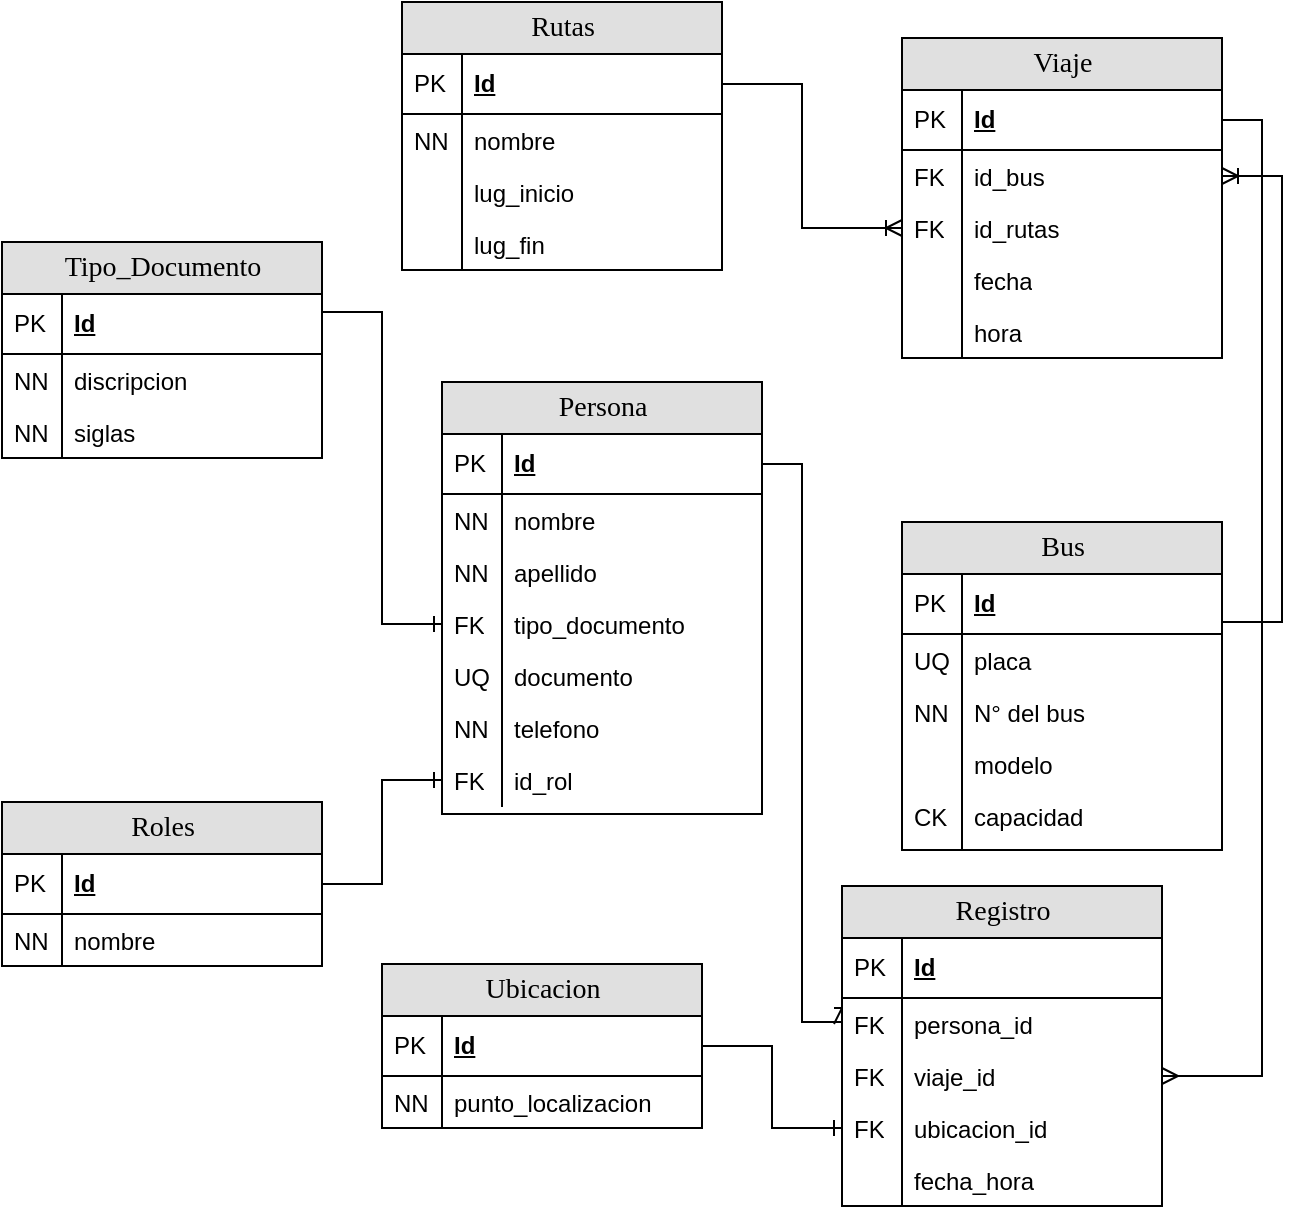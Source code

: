 <mxfile version="20.5.3" type="github">
  <diagram name="Page-1" id="e56a1550-8fbb-45ad-956c-1786394a9013">
    <mxGraphModel dx="1422" dy="1612" grid="1" gridSize="10" guides="1" tooltips="1" connect="1" arrows="1" fold="1" page="1" pageScale="1" pageWidth="1100" pageHeight="850" background="none" math="0" shadow="0">
      <root>
        <mxCell id="0" />
        <mxCell id="1" parent="0" />
        <mxCell id="2e49270ec7c68f3f-8" value="Viaje" style="swimlane;html=1;fontStyle=0;childLayout=stackLayout;horizontal=1;startSize=26;fillColor=#e0e0e0;horizontalStack=0;resizeParent=1;resizeLast=0;collapsible=1;marginBottom=0;swimlaneFillColor=#ffffff;align=center;rounded=0;shadow=0;comic=0;labelBackgroundColor=none;strokeWidth=1;fontFamily=Verdana;fontSize=14;swimlaneLine=1;" parent="1" vertex="1">
          <mxGeometry x="450" y="-182" width="160" height="160" as="geometry" />
        </mxCell>
        <mxCell id="2e49270ec7c68f3f-9" value="Id" style="shape=partialRectangle;top=0;left=0;right=0;bottom=1;html=1;align=left;verticalAlign=middle;fillColor=none;spacingLeft=34;spacingRight=4;whiteSpace=wrap;overflow=hidden;rotatable=0;points=[[0,0.5],[1,0.5]];portConstraint=eastwest;dropTarget=0;fontStyle=5;" parent="2e49270ec7c68f3f-8" vertex="1">
          <mxGeometry y="26" width="160" height="30" as="geometry" />
        </mxCell>
        <mxCell id="2e49270ec7c68f3f-10" value="PK" style="shape=partialRectangle;top=0;left=0;bottom=0;html=1;fillColor=none;align=left;verticalAlign=middle;spacingLeft=4;spacingRight=4;whiteSpace=wrap;overflow=hidden;rotatable=0;points=[];portConstraint=eastwest;part=1;" parent="2e49270ec7c68f3f-9" vertex="1" connectable="0">
          <mxGeometry width="30" height="30" as="geometry" />
        </mxCell>
        <mxCell id="2e49270ec7c68f3f-13" value="id_bus" style="shape=partialRectangle;top=0;left=0;right=0;bottom=0;html=1;align=left;verticalAlign=top;fillColor=none;spacingLeft=34;spacingRight=4;whiteSpace=wrap;overflow=hidden;rotatable=0;points=[[0,0.5],[1,0.5]];portConstraint=eastwest;dropTarget=0;" parent="2e49270ec7c68f3f-8" vertex="1">
          <mxGeometry y="56" width="160" height="26" as="geometry" />
        </mxCell>
        <mxCell id="2e49270ec7c68f3f-14" value="FK" style="shape=partialRectangle;top=0;left=0;bottom=0;html=1;fillColor=none;align=left;verticalAlign=top;spacingLeft=4;spacingRight=4;whiteSpace=wrap;overflow=hidden;rotatable=0;points=[];portConstraint=eastwest;part=1;" parent="2e49270ec7c68f3f-13" vertex="1" connectable="0">
          <mxGeometry width="30" height="26" as="geometry" />
        </mxCell>
        <mxCell id="2e49270ec7c68f3f-15" value="id_rutas" style="shape=partialRectangle;top=0;left=0;right=0;bottom=0;html=1;align=left;verticalAlign=top;fillColor=none;spacingLeft=34;spacingRight=4;whiteSpace=wrap;overflow=hidden;rotatable=0;points=[[0,0.5],[1,0.5]];portConstraint=eastwest;dropTarget=0;" parent="2e49270ec7c68f3f-8" vertex="1">
          <mxGeometry y="82" width="160" height="26" as="geometry" />
        </mxCell>
        <mxCell id="2e49270ec7c68f3f-16" value="FK" style="shape=partialRectangle;top=0;left=0;bottom=0;html=1;fillColor=none;align=left;verticalAlign=top;spacingLeft=4;spacingRight=4;whiteSpace=wrap;overflow=hidden;rotatable=0;points=[];portConstraint=eastwest;part=1;" parent="2e49270ec7c68f3f-15" vertex="1" connectable="0">
          <mxGeometry width="30" height="26" as="geometry" />
        </mxCell>
        <mxCell id="BcYfV_nLDdi7AigZJPTZ-18" value="fecha&lt;span style=&quot;color: rgba(0, 0, 0, 0); font-family: monospace; font-size: 0px;&quot;&gt;%3CmxGraphModel%3E%3Croot%3E%3CmxCell%20id%3D%220%22%2F%3E%3CmxCell%20id%3D%221%22%20parent%3D%220%22%2F%3E%3CmxCell%20id%3D%222%22%20value%3D%22id_rutas%22%20style%3D%22shape%3DpartialRectangle%3Btop%3D0%3Bleft%3D0%3Bright%3D0%3Bbottom%3D0%3Bhtml%3D1%3Balign%3Dleft%3BverticalAlign%3Dtop%3BfillColor%3Dnone%3BspacingLeft%3D34%3BspacingRight%3D4%3BwhiteSpace%3Dwrap%3Boverflow%3Dhidden%3Brotatable%3D0%3Bpoints%3D%5B%5B0%2C0.5%5D%2C%5B1%2C0.5%5D%5D%3BportConstraint%3Deastwest%3BdropTarget%3D0%3B%22%20vertex%3D%221%22%20parent%3D%221%22%3E%3CmxGeometry%20x%3D%22500%22%20y%3D%22220%22%20width%3D%22160%22%20height%3D%2226%22%20as%3D%22geometry%22%2F%3E%3C%2FmxCell%3E%3CmxCell%20id%3D%223%22%20value%3D%22FK%22%20style%3D%22shape%3DpartialRectangle%3Btop%3D0%3Bleft%3D0%3Bbottom%3D0%3Bhtml%3D1%3BfillColor%3Dnone%3Balign%3Dleft%3BverticalAlign%3Dtop%3BspacingLeft%3D4%3BspacingRight%3D4%3BwhiteSpace%3Dwrap%3Boverflow%3Dhidden%3Brotatable%3D0%3Bpoints%3D%5B%5D%3BportConstraint%3Deastwest%3Bpart%3D1%3B%22%20vertex%3D%221%22%20connectable%3D%220%22%20parent%3D%222%22%3E%3CmxGeometry%20width%3D%2230%22%20height%3D%2226%22%20as%3D%22geometry%22%2F%3E%3C%2FmxCell%3E%3C%2Froot%3E%3C%2FmxGraphModel%3E&lt;/span&gt;&lt;span style=&quot;color: rgba(0, 0, 0, 0); font-family: monospace; font-size: 0px;&quot;&gt;%3CmxGraphModel%3E%3Croot%3E%3CmxCell%20id%3D%220%22%2F%3E%3CmxCell%20id%3D%221%22%20parent%3D%220%22%2F%3E%3CmxCell%20id%3D%222%22%20value%3D%22id_rutas%22%20style%3D%22shape%3DpartialRectangle%3Btop%3D0%3Bleft%3D0%3Bright%3D0%3Bbottom%3D0%3Bhtml%3D1%3Balign%3Dleft%3BverticalAlign%3Dtop%3BfillColor%3Dnone%3BspacingLeft%3D34%3BspacingRight%3D4%3BwhiteSpace%3Dwrap%3Boverflow%3Dhidden%3Brotatable%3D0%3Bpoints%3D%5B%5B0%2C0.5%5D%2C%5B1%2C0.5%5D%5D%3BportConstraint%3Deastwest%3BdropTarget%3D0%3B%22%20vertex%3D%221%22%20parent%3D%221%22%3E%3CmxGeometry%20x%3D%22500%22%20y%3D%22220%22%20width%3D%22160%22%20height%3D%2226%22%20as%3D%22geometry%22%2F%3E%3C%2FmxCell%3E%3CmxCell%20id%3D%223%22%20value%3D%22FK%22%20style%3D%22shape%3DpartialRectangle%3Btop%3D0%3Bleft%3D0%3Bbottom%3D0%3Bhtml%3D1%3BfillColor%3Dnone%3Balign%3Dleft%3BverticalAlign%3Dtop%3BspacingLeft%3D4%3BspacingRight%3D4%3BwhiteSpace%3Dwrap%3Boverflow%3Dhidden%3Brotatable%3D0%3Bpoints%3D%5B%5D%3BportConstraint%3Deastwest%3Bpart%3D1%3B%22%20vertex%3D%221%22%20connectable%3D%220%22%20parent%3D%222%22%3E%3CmxGeometry%20width%3D%2230%22%20height%3D%2226%22%20as%3D%22geometry%22%2F%3E%3C%2FmxCell%3E%3C%2Froot%3E%3C%2FmxGraphModel%3E&lt;/span&gt;&lt;span style=&quot;color: rgba(0, 0, 0, 0); font-family: monospace; font-size: 0px;&quot;&gt;%3CmxGraphModel%3E%3Croot%3E%3CmxCell%20id%3D%220%22%2F%3E%3CmxCell%20id%3D%221%22%20parent%3D%220%22%2F%3E%3CmxCell%20id%3D%222%22%20value%3D%22id_rutas%22%20style%3D%22shape%3DpartialRectangle%3Btop%3D0%3Bleft%3D0%3Bright%3D0%3Bbottom%3D0%3Bhtml%3D1%3Balign%3Dleft%3BverticalAlign%3Dtop%3BfillColor%3Dnone%3BspacingLeft%3D34%3BspacingRight%3D4%3BwhiteSpace%3Dwrap%3Boverflow%3Dhidden%3Brotatable%3D0%3Bpoints%3D%5B%5B0%2C0.5%5D%2C%5B1%2C0.5%5D%5D%3BportConstraint%3Deastwest%3BdropTarget%3D0%3B%22%20vertex%3D%221%22%20parent%3D%221%22%3E%3CmxGeometry%20x%3D%22500%22%20y%3D%22220%22%20width%3D%22160%22%20height%3D%2226%22%20as%3D%22geometry%22%2F%3E%3C%2FmxCell%3E%3CmxCell%20id%3D%223%22%20value%3D%22FK%22%20style%3D%22shape%3DpartialRectangle%3Btop%3D0%3Bleft%3D0%3Bbottom%3D0%3Bhtml%3D1%3BfillColor%3Dnone%3Balign%3Dleft%3BverticalAlign%3Dtop%3BspacingLeft%3D4%3BspacingRight%3D4%3BwhiteSpace%3Dwrap%3Boverflow%3Dhidden%3Brotatable%3D0%3Bpoints%3D%5B%5D%3BportConstraint%3Deastwest%3Bpart%3D1%3B%22%20vertex%3D%221%22%20connectable%3D%220%22%20parent%3D%222%22%3E%3CmxGeometry%20width%3D%2230%22%20height%3D%2226%22%20as%3D%22geometry%22%2F%3E%3C%2FmxCell%3E%3C%2Froot%3E%3C%2FmxGraphModel%3E&lt;/span&gt;" style="shape=partialRectangle;top=0;left=0;right=0;bottom=0;html=1;align=left;verticalAlign=top;fillColor=none;spacingLeft=34;spacingRight=4;whiteSpace=wrap;overflow=hidden;rotatable=0;points=[[0,0.5],[1,0.5]];portConstraint=eastwest;dropTarget=0;" parent="2e49270ec7c68f3f-8" vertex="1">
          <mxGeometry y="108" width="160" height="26" as="geometry" />
        </mxCell>
        <mxCell id="BcYfV_nLDdi7AigZJPTZ-19" value="" style="shape=partialRectangle;top=0;left=0;bottom=0;html=1;fillColor=none;align=left;verticalAlign=top;spacingLeft=4;spacingRight=4;whiteSpace=wrap;overflow=hidden;rotatable=0;points=[];portConstraint=eastwest;part=1;" parent="BcYfV_nLDdi7AigZJPTZ-18" vertex="1" connectable="0">
          <mxGeometry width="30" height="26" as="geometry" />
        </mxCell>
        <mxCell id="BcYfV_nLDdi7AigZJPTZ-20" value="hora" style="shape=partialRectangle;top=0;left=0;right=0;bottom=0;html=1;align=left;verticalAlign=top;fillColor=none;spacingLeft=34;spacingRight=4;whiteSpace=wrap;overflow=hidden;rotatable=0;points=[[0,0.5],[1,0.5]];portConstraint=eastwest;dropTarget=0;" parent="2e49270ec7c68f3f-8" vertex="1">
          <mxGeometry y="134" width="160" height="26" as="geometry" />
        </mxCell>
        <mxCell id="BcYfV_nLDdi7AigZJPTZ-21" value="" style="shape=partialRectangle;top=0;left=0;bottom=0;html=1;fillColor=none;align=left;verticalAlign=top;spacingLeft=4;spacingRight=4;whiteSpace=wrap;overflow=hidden;rotatable=0;points=[];portConstraint=eastwest;part=1;" parent="BcYfV_nLDdi7AigZJPTZ-20" vertex="1" connectable="0">
          <mxGeometry width="30" height="26" as="geometry" />
        </mxCell>
        <mxCell id="BcYfV_nLDdi7AigZJPTZ-1" value="Persona" style="swimlane;html=1;fontStyle=0;childLayout=stackLayout;horizontal=1;startSize=26;fillColor=#e0e0e0;horizontalStack=0;resizeParent=1;resizeLast=0;collapsible=1;marginBottom=0;swimlaneFillColor=#ffffff;align=center;rounded=0;shadow=0;comic=0;labelBackgroundColor=none;strokeWidth=1;fontFamily=Verdana;fontSize=14" parent="1" vertex="1">
          <mxGeometry x="220" y="-10" width="160" height="216" as="geometry" />
        </mxCell>
        <mxCell id="BcYfV_nLDdi7AigZJPTZ-2" value="Id" style="shape=partialRectangle;top=0;left=0;right=0;bottom=1;html=1;align=left;verticalAlign=middle;fillColor=none;spacingLeft=34;spacingRight=4;whiteSpace=wrap;overflow=hidden;rotatable=0;points=[[0,0.5],[1,0.5]];portConstraint=eastwest;dropTarget=0;fontStyle=5;" parent="BcYfV_nLDdi7AigZJPTZ-1" vertex="1">
          <mxGeometry y="26" width="160" height="30" as="geometry" />
        </mxCell>
        <mxCell id="BcYfV_nLDdi7AigZJPTZ-3" value="PK" style="shape=partialRectangle;top=0;left=0;bottom=0;html=1;fillColor=none;align=left;verticalAlign=middle;spacingLeft=4;spacingRight=4;whiteSpace=wrap;overflow=hidden;rotatable=0;points=[];portConstraint=eastwest;part=1;" parent="BcYfV_nLDdi7AigZJPTZ-2" vertex="1" connectable="0">
          <mxGeometry width="30" height="30" as="geometry" />
        </mxCell>
        <mxCell id="BcYfV_nLDdi7AigZJPTZ-4" value="nombre" style="shape=partialRectangle;top=0;left=0;right=0;bottom=0;html=1;align=left;verticalAlign=top;fillColor=none;spacingLeft=34;spacingRight=4;whiteSpace=wrap;overflow=hidden;rotatable=0;points=[[0,0.5],[1,0.5]];portConstraint=eastwest;dropTarget=0;" parent="BcYfV_nLDdi7AigZJPTZ-1" vertex="1">
          <mxGeometry y="56" width="160" height="26" as="geometry" />
        </mxCell>
        <mxCell id="BcYfV_nLDdi7AigZJPTZ-5" value="NN" style="shape=partialRectangle;top=0;left=0;bottom=0;html=1;fillColor=none;align=left;verticalAlign=top;spacingLeft=4;spacingRight=4;whiteSpace=wrap;overflow=hidden;rotatable=0;points=[];portConstraint=eastwest;part=1;" parent="BcYfV_nLDdi7AigZJPTZ-4" vertex="1" connectable="0">
          <mxGeometry width="30" height="26" as="geometry" />
        </mxCell>
        <mxCell id="BcYfV_nLDdi7AigZJPTZ-6" value="apellido" style="shape=partialRectangle;top=0;left=0;right=0;bottom=0;html=1;align=left;verticalAlign=top;fillColor=none;spacingLeft=34;spacingRight=4;whiteSpace=wrap;overflow=hidden;rotatable=0;points=[[0,0.5],[1,0.5]];portConstraint=eastwest;dropTarget=0;" parent="BcYfV_nLDdi7AigZJPTZ-1" vertex="1">
          <mxGeometry y="82" width="160" height="26" as="geometry" />
        </mxCell>
        <mxCell id="BcYfV_nLDdi7AigZJPTZ-7" value="NN" style="shape=partialRectangle;top=0;left=0;bottom=0;html=1;fillColor=none;align=left;verticalAlign=top;spacingLeft=4;spacingRight=4;whiteSpace=wrap;overflow=hidden;rotatable=0;points=[];portConstraint=eastwest;part=1;" parent="BcYfV_nLDdi7AigZJPTZ-6" vertex="1" connectable="0">
          <mxGeometry width="30" height="26" as="geometry" />
        </mxCell>
        <mxCell id="BcYfV_nLDdi7AigZJPTZ-8" value="&lt;span style=&quot;&quot;&gt;tipo_documento&lt;/span&gt;" style="shape=partialRectangle;top=0;left=0;right=0;bottom=0;html=1;align=left;verticalAlign=top;fillColor=none;spacingLeft=34;spacingRight=4;whiteSpace=wrap;overflow=hidden;rotatable=0;points=[[0,0.5],[1,0.5]];portConstraint=eastwest;dropTarget=0;" parent="BcYfV_nLDdi7AigZJPTZ-1" vertex="1">
          <mxGeometry y="108" width="160" height="26" as="geometry" />
        </mxCell>
        <mxCell id="BcYfV_nLDdi7AigZJPTZ-9" value="FK" style="shape=partialRectangle;top=0;left=0;bottom=0;html=1;fillColor=none;align=left;verticalAlign=top;spacingLeft=4;spacingRight=4;whiteSpace=wrap;overflow=hidden;rotatable=0;points=[];portConstraint=eastwest;part=1;" parent="BcYfV_nLDdi7AigZJPTZ-8" vertex="1" connectable="0">
          <mxGeometry width="30" height="26" as="geometry" />
        </mxCell>
        <mxCell id="8k3CjTWVGa6V00-YYSBL-44" value="&lt;span style=&quot;&quot;&gt;documento&lt;/span&gt;" style="shape=partialRectangle;top=0;left=0;right=0;bottom=0;html=1;align=left;verticalAlign=top;fillColor=none;spacingLeft=34;spacingRight=4;whiteSpace=wrap;overflow=hidden;rotatable=0;points=[[0,0.5],[1,0.5]];portConstraint=eastwest;dropTarget=0;" parent="BcYfV_nLDdi7AigZJPTZ-1" vertex="1">
          <mxGeometry y="134" width="160" height="26" as="geometry" />
        </mxCell>
        <mxCell id="8k3CjTWVGa6V00-YYSBL-45" value="UQ" style="shape=partialRectangle;top=0;left=0;bottom=0;html=1;fillColor=none;align=left;verticalAlign=top;spacingLeft=4;spacingRight=4;whiteSpace=wrap;overflow=hidden;rotatable=0;points=[];portConstraint=eastwest;part=1;" parent="8k3CjTWVGa6V00-YYSBL-44" vertex="1" connectable="0">
          <mxGeometry width="30" height="26" as="geometry" />
        </mxCell>
        <mxCell id="BcYfV_nLDdi7AigZJPTZ-14" value="telefono" style="shape=partialRectangle;top=0;left=0;right=0;bottom=0;html=1;align=left;verticalAlign=top;fillColor=none;spacingLeft=34;spacingRight=4;whiteSpace=wrap;overflow=hidden;rotatable=0;points=[[0,0.5],[1,0.5]];portConstraint=eastwest;dropTarget=0;" parent="BcYfV_nLDdi7AigZJPTZ-1" vertex="1">
          <mxGeometry y="160" width="160" height="26" as="geometry" />
        </mxCell>
        <mxCell id="BcYfV_nLDdi7AigZJPTZ-15" value="NN" style="shape=partialRectangle;top=0;left=0;bottom=0;html=1;fillColor=none;align=left;verticalAlign=top;spacingLeft=4;spacingRight=4;whiteSpace=wrap;overflow=hidden;rotatable=0;points=[];portConstraint=eastwest;part=1;" parent="BcYfV_nLDdi7AigZJPTZ-14" vertex="1" connectable="0">
          <mxGeometry width="30" height="26" as="geometry" />
        </mxCell>
        <mxCell id="BcYfV_nLDdi7AigZJPTZ-12" value="id_rol" style="shape=partialRectangle;top=0;left=0;right=0;bottom=0;html=1;align=left;verticalAlign=top;fillColor=none;spacingLeft=34;spacingRight=4;whiteSpace=wrap;overflow=hidden;rotatable=0;points=[[0,0.5],[1,0.5]];portConstraint=eastwest;dropTarget=0;" parent="BcYfV_nLDdi7AigZJPTZ-1" vertex="1">
          <mxGeometry y="186" width="160" height="26" as="geometry" />
        </mxCell>
        <mxCell id="BcYfV_nLDdi7AigZJPTZ-13" value="FK" style="shape=partialRectangle;top=0;left=0;bottom=0;html=1;fillColor=none;align=left;verticalAlign=top;spacingLeft=4;spacingRight=4;whiteSpace=wrap;overflow=hidden;rotatable=0;points=[];portConstraint=eastwest;part=1;" parent="BcYfV_nLDdi7AigZJPTZ-12" vertex="1" connectable="0">
          <mxGeometry width="30" height="26" as="geometry" />
        </mxCell>
        <mxCell id="BcYfV_nLDdi7AigZJPTZ-16" style="edgeStyle=orthogonalEdgeStyle;rounded=0;orthogonalLoop=1;jettySize=auto;html=1;exitX=1;exitY=0.5;exitDx=0;exitDy=0;entryX=0;entryY=0.5;entryDx=0;entryDy=0;endArrow=ERone;endFill=0;" parent="1" source="0pjhbG_j-prHuRftsWL3-20" target="BcYfV_nLDdi7AigZJPTZ-12" edge="1">
          <mxGeometry relative="1" as="geometry">
            <mxPoint x="160" y="247" as="sourcePoint" />
            <Array as="points">
              <mxPoint x="190" y="241" />
              <mxPoint x="190" y="189" />
            </Array>
          </mxGeometry>
        </mxCell>
        <mxCell id="BcYfV_nLDdi7AigZJPTZ-22" value="Rutas" style="swimlane;html=1;fontStyle=0;childLayout=stackLayout;horizontal=1;startSize=26;fillColor=#e0e0e0;horizontalStack=0;resizeParent=1;resizeLast=0;collapsible=1;marginBottom=0;swimlaneFillColor=#ffffff;align=center;rounded=0;shadow=0;comic=0;labelBackgroundColor=none;strokeWidth=1;fontFamily=Verdana;fontSize=14;swimlaneLine=1;" parent="1" vertex="1">
          <mxGeometry x="200" y="-200" width="160" height="134" as="geometry" />
        </mxCell>
        <mxCell id="BcYfV_nLDdi7AigZJPTZ-23" value="Id" style="shape=partialRectangle;top=0;left=0;right=0;bottom=1;html=1;align=left;verticalAlign=middle;fillColor=none;spacingLeft=34;spacingRight=4;whiteSpace=wrap;overflow=hidden;rotatable=0;points=[[0,0.5],[1,0.5]];portConstraint=eastwest;dropTarget=0;fontStyle=5;" parent="BcYfV_nLDdi7AigZJPTZ-22" vertex="1">
          <mxGeometry y="26" width="160" height="30" as="geometry" />
        </mxCell>
        <mxCell id="BcYfV_nLDdi7AigZJPTZ-24" value="PK" style="shape=partialRectangle;top=0;left=0;bottom=0;html=1;fillColor=none;align=left;verticalAlign=middle;spacingLeft=4;spacingRight=4;whiteSpace=wrap;overflow=hidden;rotatable=0;points=[];portConstraint=eastwest;part=1;" parent="BcYfV_nLDdi7AigZJPTZ-23" vertex="1" connectable="0">
          <mxGeometry width="30" height="30" as="geometry" />
        </mxCell>
        <mxCell id="BcYfV_nLDdi7AigZJPTZ-25" value="nombre" style="shape=partialRectangle;top=0;left=0;right=0;bottom=0;html=1;align=left;verticalAlign=top;fillColor=none;spacingLeft=34;spacingRight=4;whiteSpace=wrap;overflow=hidden;rotatable=0;points=[[0,0.5],[1,0.5]];portConstraint=eastwest;dropTarget=0;" parent="BcYfV_nLDdi7AigZJPTZ-22" vertex="1">
          <mxGeometry y="56" width="160" height="26" as="geometry" />
        </mxCell>
        <mxCell id="BcYfV_nLDdi7AigZJPTZ-26" value="NN" style="shape=partialRectangle;top=0;left=0;bottom=0;html=1;fillColor=none;align=left;verticalAlign=top;spacingLeft=4;spacingRight=4;whiteSpace=wrap;overflow=hidden;rotatable=0;points=[];portConstraint=eastwest;part=1;" parent="BcYfV_nLDdi7AigZJPTZ-25" vertex="1" connectable="0">
          <mxGeometry width="30" height="26" as="geometry" />
        </mxCell>
        <mxCell id="BcYfV_nLDdi7AigZJPTZ-27" value="lug_inicio" style="shape=partialRectangle;top=0;left=0;right=0;bottom=0;html=1;align=left;verticalAlign=top;fillColor=none;spacingLeft=34;spacingRight=4;whiteSpace=wrap;overflow=hidden;rotatable=0;points=[[0,0.5],[1,0.5]];portConstraint=eastwest;dropTarget=0;" parent="BcYfV_nLDdi7AigZJPTZ-22" vertex="1">
          <mxGeometry y="82" width="160" height="26" as="geometry" />
        </mxCell>
        <mxCell id="BcYfV_nLDdi7AigZJPTZ-28" value="" style="shape=partialRectangle;top=0;left=0;bottom=0;html=1;fillColor=none;align=left;verticalAlign=top;spacingLeft=4;spacingRight=4;whiteSpace=wrap;overflow=hidden;rotatable=0;points=[];portConstraint=eastwest;part=1;" parent="BcYfV_nLDdi7AigZJPTZ-27" vertex="1" connectable="0">
          <mxGeometry width="30" height="26" as="geometry" />
        </mxCell>
        <mxCell id="BcYfV_nLDdi7AigZJPTZ-29" value="lug_fin" style="shape=partialRectangle;top=0;left=0;right=0;bottom=0;html=1;align=left;verticalAlign=top;fillColor=none;spacingLeft=34;spacingRight=4;whiteSpace=wrap;overflow=hidden;rotatable=0;points=[[0,0.5],[1,0.5]];portConstraint=eastwest;dropTarget=0;" parent="BcYfV_nLDdi7AigZJPTZ-22" vertex="1">
          <mxGeometry y="108" width="160" height="26" as="geometry" />
        </mxCell>
        <mxCell id="BcYfV_nLDdi7AigZJPTZ-30" value="" style="shape=partialRectangle;top=0;left=0;bottom=0;html=1;fillColor=none;align=left;verticalAlign=top;spacingLeft=4;spacingRight=4;whiteSpace=wrap;overflow=hidden;rotatable=0;points=[];portConstraint=eastwest;part=1;" parent="BcYfV_nLDdi7AigZJPTZ-29" vertex="1" connectable="0">
          <mxGeometry width="30" height="26" as="geometry" />
        </mxCell>
        <mxCell id="BcYfV_nLDdi7AigZJPTZ-31" style="edgeStyle=orthogonalEdgeStyle;rounded=0;orthogonalLoop=1;jettySize=auto;html=1;endArrow=ERoneToMany;endFill=0;exitX=1;exitY=0.5;exitDx=0;exitDy=0;entryX=0;entryY=0.5;entryDx=0;entryDy=0;" parent="1" source="BcYfV_nLDdi7AigZJPTZ-23" target="2e49270ec7c68f3f-15" edge="1">
          <mxGeometry relative="1" as="geometry">
            <Array as="points">
              <mxPoint x="400" y="-159" />
              <mxPoint x="400" y="-87" />
            </Array>
            <mxPoint x="450" y="-40" as="targetPoint" />
          </mxGeometry>
        </mxCell>
        <mxCell id="BcYfV_nLDdi7AigZJPTZ-47" style="edgeStyle=orthogonalEdgeStyle;rounded=0;orthogonalLoop=1;jettySize=auto;html=1;endArrow=ERoneToMany;endFill=0;entryX=1;entryY=0.5;entryDx=0;entryDy=0;" parent="1" source="BcYfV_nLDdi7AigZJPTZ-34" target="2e49270ec7c68f3f-13" edge="1">
          <mxGeometry relative="1" as="geometry">
            <Array as="points">
              <mxPoint x="640" y="110" />
              <mxPoint x="640" y="-113" />
            </Array>
            <mxPoint x="780" y="-80" as="targetPoint" />
          </mxGeometry>
        </mxCell>
        <mxCell id="BcYfV_nLDdi7AigZJPTZ-34" value="Bus" style="swimlane;html=1;fontStyle=0;childLayout=stackLayout;horizontal=1;startSize=26;fillColor=#e0e0e0;horizontalStack=0;resizeParent=1;resizeLast=0;collapsible=1;marginBottom=0;swimlaneFillColor=#ffffff;align=center;rounded=0;shadow=0;comic=0;labelBackgroundColor=none;strokeWidth=1;fontFamily=Verdana;fontSize=14" parent="1" vertex="1">
          <mxGeometry x="450" y="60" width="160" height="164" as="geometry" />
        </mxCell>
        <mxCell id="BcYfV_nLDdi7AigZJPTZ-35" value="Id" style="shape=partialRectangle;top=0;left=0;right=0;bottom=1;html=1;align=left;verticalAlign=middle;fillColor=none;spacingLeft=34;spacingRight=4;whiteSpace=wrap;overflow=hidden;rotatable=0;points=[[0,0.5],[1,0.5]];portConstraint=eastwest;dropTarget=0;fontStyle=5;" parent="BcYfV_nLDdi7AigZJPTZ-34" vertex="1">
          <mxGeometry y="26" width="160" height="30" as="geometry" />
        </mxCell>
        <mxCell id="BcYfV_nLDdi7AigZJPTZ-36" value="PK" style="shape=partialRectangle;top=0;left=0;bottom=0;html=1;fillColor=none;align=left;verticalAlign=middle;spacingLeft=4;spacingRight=4;whiteSpace=wrap;overflow=hidden;rotatable=0;points=[];portConstraint=eastwest;part=1;" parent="BcYfV_nLDdi7AigZJPTZ-35" vertex="1" connectable="0">
          <mxGeometry width="30" height="30" as="geometry" />
        </mxCell>
        <mxCell id="BcYfV_nLDdi7AigZJPTZ-37" value="placa" style="shape=partialRectangle;top=0;left=0;right=0;bottom=0;html=1;align=left;verticalAlign=top;fillColor=none;spacingLeft=34;spacingRight=4;whiteSpace=wrap;overflow=hidden;rotatable=0;points=[[0,0.5],[1,0.5]];portConstraint=eastwest;dropTarget=0;" parent="BcYfV_nLDdi7AigZJPTZ-34" vertex="1">
          <mxGeometry y="56" width="160" height="26" as="geometry" />
        </mxCell>
        <mxCell id="BcYfV_nLDdi7AigZJPTZ-38" value="UQ" style="shape=partialRectangle;top=0;left=0;bottom=0;html=1;fillColor=none;align=left;verticalAlign=top;spacingLeft=4;spacingRight=4;whiteSpace=wrap;overflow=hidden;rotatable=0;points=[];portConstraint=eastwest;part=1;" parent="BcYfV_nLDdi7AigZJPTZ-37" vertex="1" connectable="0">
          <mxGeometry width="30" height="26" as="geometry" />
        </mxCell>
        <mxCell id="BcYfV_nLDdi7AigZJPTZ-45" value="N° del bus" style="shape=partialRectangle;top=0;left=0;right=0;bottom=0;html=1;align=left;verticalAlign=top;fillColor=none;spacingLeft=34;spacingRight=4;whiteSpace=wrap;overflow=hidden;rotatable=0;points=[[0,0.5],[1,0.5]];portConstraint=eastwest;dropTarget=0;" parent="BcYfV_nLDdi7AigZJPTZ-34" vertex="1">
          <mxGeometry y="82" width="160" height="26" as="geometry" />
        </mxCell>
        <mxCell id="BcYfV_nLDdi7AigZJPTZ-46" value="NN" style="shape=partialRectangle;top=0;left=0;bottom=0;html=1;fillColor=none;align=left;verticalAlign=top;spacingLeft=4;spacingRight=4;whiteSpace=wrap;overflow=hidden;rotatable=0;points=[];portConstraint=eastwest;part=1;" parent="BcYfV_nLDdi7AigZJPTZ-45" vertex="1" connectable="0">
          <mxGeometry width="30" height="26" as="geometry" />
        </mxCell>
        <mxCell id="BcYfV_nLDdi7AigZJPTZ-39" value="modelo" style="shape=partialRectangle;top=0;left=0;right=0;bottom=0;html=1;align=left;verticalAlign=top;fillColor=none;spacingLeft=34;spacingRight=4;whiteSpace=wrap;overflow=hidden;rotatable=0;points=[[0,0.5],[1,0.5]];portConstraint=eastwest;dropTarget=0;" parent="BcYfV_nLDdi7AigZJPTZ-34" vertex="1">
          <mxGeometry y="108" width="160" height="26" as="geometry" />
        </mxCell>
        <mxCell id="BcYfV_nLDdi7AigZJPTZ-40" value="" style="shape=partialRectangle;top=0;left=0;bottom=0;html=1;fillColor=none;align=left;verticalAlign=top;spacingLeft=4;spacingRight=4;whiteSpace=wrap;overflow=hidden;rotatable=0;points=[];portConstraint=eastwest;part=1;" parent="BcYfV_nLDdi7AigZJPTZ-39" vertex="1" connectable="0">
          <mxGeometry width="30" height="26" as="geometry" />
        </mxCell>
        <mxCell id="BcYfV_nLDdi7AigZJPTZ-41" value="capacidad" style="shape=partialRectangle;top=0;left=0;right=0;bottom=0;html=1;align=left;verticalAlign=top;fillColor=none;spacingLeft=34;spacingRight=4;whiteSpace=wrap;overflow=hidden;rotatable=0;points=[[0,0.5],[1,0.5]];portConstraint=eastwest;dropTarget=0;" parent="BcYfV_nLDdi7AigZJPTZ-34" vertex="1">
          <mxGeometry y="134" width="160" height="30" as="geometry" />
        </mxCell>
        <mxCell id="BcYfV_nLDdi7AigZJPTZ-42" value="CK" style="shape=partialRectangle;top=0;left=0;bottom=0;html=1;fillColor=none;align=left;verticalAlign=top;spacingLeft=4;spacingRight=4;whiteSpace=wrap;overflow=hidden;rotatable=0;points=[];portConstraint=eastwest;part=1;" parent="BcYfV_nLDdi7AigZJPTZ-41" vertex="1" connectable="0">
          <mxGeometry width="30" height="30" as="geometry" />
        </mxCell>
        <mxCell id="A5Q36Xl45M62CWeeGY99-15" style="edgeStyle=orthogonalEdgeStyle;rounded=0;orthogonalLoop=1;jettySize=auto;html=1;entryX=0;entryY=0.5;entryDx=0;entryDy=0;endArrow=ERone;endFill=0;" parent="1" target="BcYfV_nLDdi7AigZJPTZ-8" edge="1">
          <mxGeometry relative="1" as="geometry">
            <mxPoint x="160" y="-45" as="sourcePoint" />
            <Array as="points">
              <mxPoint x="190" y="-45" />
              <mxPoint x="190" y="111" />
            </Array>
          </mxGeometry>
        </mxCell>
        <mxCell id="8k3CjTWVGa6V00-YYSBL-39" value="" style="edgeStyle=orthogonalEdgeStyle;fontSize=12;html=1;endArrow=ERoneToMany;rounded=0;entryX=0;entryY=0.5;entryDx=0;entryDy=0;exitX=1;exitY=0.5;exitDx=0;exitDy=0;" parent="1" source="BcYfV_nLDdi7AigZJPTZ-2" target="8k3CjTWVGa6V00-YYSBL-49" edge="1">
          <mxGeometry width="100" height="100" relative="1" as="geometry">
            <mxPoint x="390" y="30" as="sourcePoint" />
            <mxPoint x="459.46" y="353.76" as="targetPoint" />
            <Array as="points">
              <mxPoint x="400" y="31" />
              <mxPoint x="400" y="310" />
            </Array>
          </mxGeometry>
        </mxCell>
        <mxCell id="8k3CjTWVGa6V00-YYSBL-40" value="" style="edgeStyle=elbowEdgeStyle;fontSize=12;html=1;endArrow=ERmany;rounded=0;entryX=1;entryY=0.5;entryDx=0;entryDy=0;exitX=1;exitY=0.5;exitDx=0;exitDy=0;" parent="1" source="2e49270ec7c68f3f-9" target="8k3CjTWVGa6V00-YYSBL-51" edge="1">
          <mxGeometry width="100" height="100" relative="1" as="geometry">
            <mxPoint x="330" y="120" as="sourcePoint" />
            <mxPoint x="640" y="375" as="targetPoint" />
            <Array as="points">
              <mxPoint x="630" y="-90" />
              <mxPoint x="660" y="-100" />
              <mxPoint x="680" y="-110" />
              <mxPoint x="630" y="-100" />
              <mxPoint x="630" y="-140" />
              <mxPoint x="650" y="-110" />
              <mxPoint x="630" y="-110" />
              <mxPoint x="640" y="-141" />
              <mxPoint x="660" y="-120" />
              <mxPoint x="680" y="180" />
              <mxPoint x="650" y="350" />
              <mxPoint x="680" y="150" />
            </Array>
          </mxGeometry>
        </mxCell>
        <mxCell id="8k3CjTWVGa6V00-YYSBL-46" value="Registro" style="swimlane;html=1;fontStyle=0;childLayout=stackLayout;horizontal=1;startSize=26;fillColor=#e0e0e0;horizontalStack=0;resizeParent=1;resizeLast=0;collapsible=1;marginBottom=0;swimlaneFillColor=#ffffff;align=center;rounded=0;shadow=0;comic=0;labelBackgroundColor=none;strokeWidth=1;fontFamily=Verdana;fontSize=14" parent="1" vertex="1">
          <mxGeometry x="420" y="242" width="160" height="160" as="geometry" />
        </mxCell>
        <mxCell id="8k3CjTWVGa6V00-YYSBL-47" value="Id" style="shape=partialRectangle;top=0;left=0;right=0;bottom=1;html=1;align=left;verticalAlign=middle;fillColor=none;spacingLeft=34;spacingRight=4;whiteSpace=wrap;overflow=hidden;rotatable=0;points=[[0,0.5],[1,0.5]];portConstraint=eastwest;dropTarget=0;fontStyle=5;" parent="8k3CjTWVGa6V00-YYSBL-46" vertex="1">
          <mxGeometry y="26" width="160" height="30" as="geometry" />
        </mxCell>
        <mxCell id="8k3CjTWVGa6V00-YYSBL-48" value="PK" style="shape=partialRectangle;top=0;left=0;bottom=0;html=1;fillColor=none;align=left;verticalAlign=middle;spacingLeft=4;spacingRight=4;whiteSpace=wrap;overflow=hidden;rotatable=0;points=[];portConstraint=eastwest;part=1;" parent="8k3CjTWVGa6V00-YYSBL-47" vertex="1" connectable="0">
          <mxGeometry width="30" height="30" as="geometry" />
        </mxCell>
        <mxCell id="8k3CjTWVGa6V00-YYSBL-49" value="persona_id" style="shape=partialRectangle;top=0;left=0;right=0;bottom=0;html=1;align=left;verticalAlign=top;fillColor=none;spacingLeft=34;spacingRight=4;whiteSpace=wrap;overflow=hidden;rotatable=0;points=[[0,0.5],[1,0.5]];portConstraint=eastwest;dropTarget=0;" parent="8k3CjTWVGa6V00-YYSBL-46" vertex="1">
          <mxGeometry y="56" width="160" height="26" as="geometry" />
        </mxCell>
        <mxCell id="8k3CjTWVGa6V00-YYSBL-50" value="FK" style="shape=partialRectangle;top=0;left=0;bottom=0;html=1;fillColor=none;align=left;verticalAlign=top;spacingLeft=4;spacingRight=4;whiteSpace=wrap;overflow=hidden;rotatable=0;points=[];portConstraint=eastwest;part=1;" parent="8k3CjTWVGa6V00-YYSBL-49" vertex="1" connectable="0">
          <mxGeometry width="30" height="26" as="geometry" />
        </mxCell>
        <mxCell id="8k3CjTWVGa6V00-YYSBL-51" value="viaje_id" style="shape=partialRectangle;top=0;left=0;right=0;bottom=0;html=1;align=left;verticalAlign=top;fillColor=none;spacingLeft=34;spacingRight=4;whiteSpace=wrap;overflow=hidden;rotatable=0;points=[[0,0.5],[1,0.5]];portConstraint=eastwest;dropTarget=0;" parent="8k3CjTWVGa6V00-YYSBL-46" vertex="1">
          <mxGeometry y="82" width="160" height="26" as="geometry" />
        </mxCell>
        <mxCell id="8k3CjTWVGa6V00-YYSBL-52" value="FK" style="shape=partialRectangle;top=0;left=0;bottom=0;html=1;fillColor=none;align=left;verticalAlign=top;spacingLeft=4;spacingRight=4;whiteSpace=wrap;overflow=hidden;rotatable=0;points=[];portConstraint=eastwest;part=1;" parent="8k3CjTWVGa6V00-YYSBL-51" vertex="1" connectable="0">
          <mxGeometry width="30" height="26" as="geometry" />
        </mxCell>
        <mxCell id="8k3CjTWVGa6V00-YYSBL-53" value="&lt;span style=&quot;&quot;&gt;ubicacion_id&lt;/span&gt;" style="shape=partialRectangle;top=0;left=0;right=0;bottom=0;html=1;align=left;verticalAlign=top;fillColor=none;spacingLeft=34;spacingRight=4;whiteSpace=wrap;overflow=hidden;rotatable=0;points=[[0,0.5],[1,0.5]];portConstraint=eastwest;dropTarget=0;" parent="8k3CjTWVGa6V00-YYSBL-46" vertex="1">
          <mxGeometry y="108" width="160" height="26" as="geometry" />
        </mxCell>
        <mxCell id="8k3CjTWVGa6V00-YYSBL-54" value="FK" style="shape=partialRectangle;top=0;left=0;bottom=0;html=1;fillColor=none;align=left;verticalAlign=top;spacingLeft=4;spacingRight=4;whiteSpace=wrap;overflow=hidden;rotatable=0;points=[];portConstraint=eastwest;part=1;" parent="8k3CjTWVGa6V00-YYSBL-53" vertex="1" connectable="0">
          <mxGeometry width="30" height="26" as="geometry" />
        </mxCell>
        <mxCell id="8k3CjTWVGa6V00-YYSBL-55" value="&lt;span style=&quot;&quot;&gt;fecha_hora&lt;/span&gt;" style="shape=partialRectangle;top=0;left=0;right=0;bottom=0;html=1;align=left;verticalAlign=top;fillColor=none;spacingLeft=34;spacingRight=4;whiteSpace=wrap;overflow=hidden;rotatable=0;points=[[0,0.5],[1,0.5]];portConstraint=eastwest;dropTarget=0;" parent="8k3CjTWVGa6V00-YYSBL-46" vertex="1">
          <mxGeometry y="134" width="160" height="26" as="geometry" />
        </mxCell>
        <mxCell id="8k3CjTWVGa6V00-YYSBL-56" value="" style="shape=partialRectangle;top=0;left=0;bottom=0;html=1;fillColor=none;align=left;verticalAlign=top;spacingLeft=4;spacingRight=4;whiteSpace=wrap;overflow=hidden;rotatable=0;points=[];portConstraint=eastwest;part=1;" parent="8k3CjTWVGa6V00-YYSBL-55" vertex="1" connectable="0">
          <mxGeometry width="30" height="26" as="geometry" />
        </mxCell>
        <mxCell id="8k3CjTWVGa6V00-YYSBL-61" style="edgeStyle=orthogonalEdgeStyle;rounded=0;orthogonalLoop=1;jettySize=auto;html=1;exitX=0;exitY=0.5;exitDx=0;exitDy=0;endArrow=none;endFill=0;startArrow=ERone;startFill=0;entryX=1;entryY=0.5;entryDx=0;entryDy=0;" parent="1" source="8k3CjTWVGa6V00-YYSBL-53" target="0pjhbG_j-prHuRftsWL3-27" edge="1">
          <mxGeometry relative="1" as="geometry">
            <mxPoint x="340" y="365" as="targetPoint" />
          </mxGeometry>
        </mxCell>
        <mxCell id="0pjhbG_j-prHuRftsWL3-1" value="Tipo_Documento" style="swimlane;html=1;fontStyle=0;childLayout=stackLayout;horizontal=1;startSize=26;fillColor=#e0e0e0;horizontalStack=0;resizeParent=1;resizeLast=0;collapsible=1;marginBottom=0;swimlaneFillColor=#ffffff;align=center;rounded=0;shadow=0;comic=0;labelBackgroundColor=none;strokeWidth=1;fontFamily=Verdana;fontSize=14;swimlaneLine=1;" parent="1" vertex="1">
          <mxGeometry y="-80" width="160" height="108" as="geometry" />
        </mxCell>
        <mxCell id="0pjhbG_j-prHuRftsWL3-2" value="Id" style="shape=partialRectangle;top=0;left=0;right=0;bottom=1;html=1;align=left;verticalAlign=middle;fillColor=none;spacingLeft=34;spacingRight=4;whiteSpace=wrap;overflow=hidden;rotatable=0;points=[[0,0.5],[1,0.5]];portConstraint=eastwest;dropTarget=0;fontStyle=5;" parent="0pjhbG_j-prHuRftsWL3-1" vertex="1">
          <mxGeometry y="26" width="160" height="30" as="geometry" />
        </mxCell>
        <mxCell id="0pjhbG_j-prHuRftsWL3-3" value="PK" style="shape=partialRectangle;top=0;left=0;bottom=0;html=1;fillColor=none;align=left;verticalAlign=middle;spacingLeft=4;spacingRight=4;whiteSpace=wrap;overflow=hidden;rotatable=0;points=[];portConstraint=eastwest;part=1;" parent="0pjhbG_j-prHuRftsWL3-2" vertex="1" connectable="0">
          <mxGeometry width="30" height="30" as="geometry" />
        </mxCell>
        <mxCell id="0pjhbG_j-prHuRftsWL3-4" value="discripcion" style="shape=partialRectangle;top=0;left=0;right=0;bottom=0;html=1;align=left;verticalAlign=top;fillColor=none;spacingLeft=34;spacingRight=4;whiteSpace=wrap;overflow=hidden;rotatable=0;points=[[0,0.5],[1,0.5]];portConstraint=eastwest;dropTarget=0;" parent="0pjhbG_j-prHuRftsWL3-1" vertex="1">
          <mxGeometry y="56" width="160" height="26" as="geometry" />
        </mxCell>
        <mxCell id="0pjhbG_j-prHuRftsWL3-5" value="NN" style="shape=partialRectangle;top=0;left=0;bottom=0;html=1;fillColor=none;align=left;verticalAlign=top;spacingLeft=4;spacingRight=4;whiteSpace=wrap;overflow=hidden;rotatable=0;points=[];portConstraint=eastwest;part=1;" parent="0pjhbG_j-prHuRftsWL3-4" vertex="1" connectable="0">
          <mxGeometry width="30" height="26" as="geometry" />
        </mxCell>
        <mxCell id="0pjhbG_j-prHuRftsWL3-6" value="siglas" style="shape=partialRectangle;top=0;left=0;right=0;bottom=0;html=1;align=left;verticalAlign=top;fillColor=none;spacingLeft=34;spacingRight=4;whiteSpace=wrap;overflow=hidden;rotatable=0;points=[[0,0.5],[1,0.5]];portConstraint=eastwest;dropTarget=0;" parent="0pjhbG_j-prHuRftsWL3-1" vertex="1">
          <mxGeometry y="82" width="160" height="26" as="geometry" />
        </mxCell>
        <mxCell id="0pjhbG_j-prHuRftsWL3-7" value="NN" style="shape=partialRectangle;top=0;left=0;bottom=0;html=1;fillColor=none;align=left;verticalAlign=top;spacingLeft=4;spacingRight=4;whiteSpace=wrap;overflow=hidden;rotatable=0;points=[];portConstraint=eastwest;part=1;" parent="0pjhbG_j-prHuRftsWL3-6" vertex="1" connectable="0">
          <mxGeometry width="30" height="26" as="geometry" />
        </mxCell>
        <mxCell id="0pjhbG_j-prHuRftsWL3-19" value="Roles" style="swimlane;html=1;fontStyle=0;childLayout=stackLayout;horizontal=1;startSize=26;fillColor=#e0e0e0;horizontalStack=0;resizeParent=1;resizeLast=0;collapsible=1;marginBottom=0;swimlaneFillColor=#ffffff;align=center;rounded=0;shadow=0;comic=0;labelBackgroundColor=none;strokeWidth=1;fontFamily=Verdana;fontSize=14;swimlaneLine=1;" parent="1" vertex="1">
          <mxGeometry y="200" width="160" height="82" as="geometry" />
        </mxCell>
        <mxCell id="0pjhbG_j-prHuRftsWL3-20" value="Id" style="shape=partialRectangle;top=0;left=0;right=0;bottom=1;html=1;align=left;verticalAlign=middle;fillColor=none;spacingLeft=34;spacingRight=4;whiteSpace=wrap;overflow=hidden;rotatable=0;points=[[0,0.5],[1,0.5]];portConstraint=eastwest;dropTarget=0;fontStyle=5;" parent="0pjhbG_j-prHuRftsWL3-19" vertex="1">
          <mxGeometry y="26" width="160" height="30" as="geometry" />
        </mxCell>
        <mxCell id="0pjhbG_j-prHuRftsWL3-21" value="PK" style="shape=partialRectangle;top=0;left=0;bottom=0;html=1;fillColor=none;align=left;verticalAlign=middle;spacingLeft=4;spacingRight=4;whiteSpace=wrap;overflow=hidden;rotatable=0;points=[];portConstraint=eastwest;part=1;" parent="0pjhbG_j-prHuRftsWL3-20" vertex="1" connectable="0">
          <mxGeometry width="30" height="30" as="geometry" />
        </mxCell>
        <mxCell id="0pjhbG_j-prHuRftsWL3-22" value="nombre" style="shape=partialRectangle;top=0;left=0;right=0;bottom=0;html=1;align=left;verticalAlign=top;fillColor=none;spacingLeft=34;spacingRight=4;whiteSpace=wrap;overflow=hidden;rotatable=0;points=[[0,0.5],[1,0.5]];portConstraint=eastwest;dropTarget=0;" parent="0pjhbG_j-prHuRftsWL3-19" vertex="1">
          <mxGeometry y="56" width="160" height="26" as="geometry" />
        </mxCell>
        <mxCell id="0pjhbG_j-prHuRftsWL3-23" value="NN" style="shape=partialRectangle;top=0;left=0;bottom=0;html=1;fillColor=none;align=left;verticalAlign=top;spacingLeft=4;spacingRight=4;whiteSpace=wrap;overflow=hidden;rotatable=0;points=[];portConstraint=eastwest;part=1;" parent="0pjhbG_j-prHuRftsWL3-22" vertex="1" connectable="0">
          <mxGeometry width="30" height="26" as="geometry" />
        </mxCell>
        <mxCell id="0pjhbG_j-prHuRftsWL3-26" value="Ubicacion" style="swimlane;html=1;fontStyle=0;childLayout=stackLayout;horizontal=1;startSize=26;fillColor=#e0e0e0;horizontalStack=0;resizeParent=1;resizeLast=0;collapsible=1;marginBottom=0;swimlaneFillColor=#ffffff;align=center;rounded=0;shadow=0;comic=0;labelBackgroundColor=none;strokeWidth=1;fontFamily=Verdana;fontSize=14;swimlaneLine=1;" parent="1" vertex="1">
          <mxGeometry x="190" y="281" width="160" height="82" as="geometry" />
        </mxCell>
        <mxCell id="0pjhbG_j-prHuRftsWL3-27" value="Id" style="shape=partialRectangle;top=0;left=0;right=0;bottom=1;html=1;align=left;verticalAlign=middle;fillColor=none;spacingLeft=34;spacingRight=4;whiteSpace=wrap;overflow=hidden;rotatable=0;points=[[0,0.5],[1,0.5]];portConstraint=eastwest;dropTarget=0;fontStyle=5;" parent="0pjhbG_j-prHuRftsWL3-26" vertex="1">
          <mxGeometry y="26" width="160" height="30" as="geometry" />
        </mxCell>
        <mxCell id="0pjhbG_j-prHuRftsWL3-28" value="PK" style="shape=partialRectangle;top=0;left=0;bottom=0;html=1;fillColor=none;align=left;verticalAlign=middle;spacingLeft=4;spacingRight=4;whiteSpace=wrap;overflow=hidden;rotatable=0;points=[];portConstraint=eastwest;part=1;" parent="0pjhbG_j-prHuRftsWL3-27" vertex="1" connectable="0">
          <mxGeometry width="30" height="30" as="geometry" />
        </mxCell>
        <mxCell id="0pjhbG_j-prHuRftsWL3-29" value="punto_localizacion" style="shape=partialRectangle;top=0;left=0;right=0;bottom=0;html=1;align=left;verticalAlign=top;fillColor=none;spacingLeft=34;spacingRight=4;whiteSpace=wrap;overflow=hidden;rotatable=0;points=[[0,0.5],[1,0.5]];portConstraint=eastwest;dropTarget=0;" parent="0pjhbG_j-prHuRftsWL3-26" vertex="1">
          <mxGeometry y="56" width="160" height="26" as="geometry" />
        </mxCell>
        <mxCell id="0pjhbG_j-prHuRftsWL3-30" value="NN" style="shape=partialRectangle;top=0;left=0;bottom=0;html=1;fillColor=none;align=left;verticalAlign=top;spacingLeft=4;spacingRight=4;whiteSpace=wrap;overflow=hidden;rotatable=0;points=[];portConstraint=eastwest;part=1;" parent="0pjhbG_j-prHuRftsWL3-29" vertex="1" connectable="0">
          <mxGeometry width="30" height="26" as="geometry" />
        </mxCell>
      </root>
    </mxGraphModel>
  </diagram>
</mxfile>
